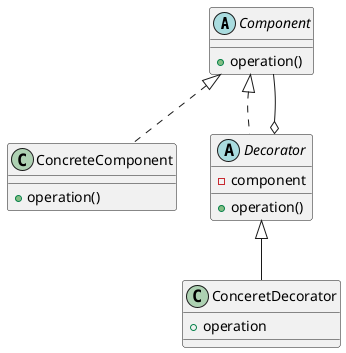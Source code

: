 @startuml decorator-schema

abstract class Component{
    +operation()
}

class ConcreteComponent{
    +operation()
}

abstract class Decorator{
    -component
    +operation()
}

Component <|.down. ConcreteComponent
Component <|.down. Decorator


class ConceretDecorator{
    +operation
}

Decorator <|-down- ConceretDecorator
Decorator o-- Component

@enduml
